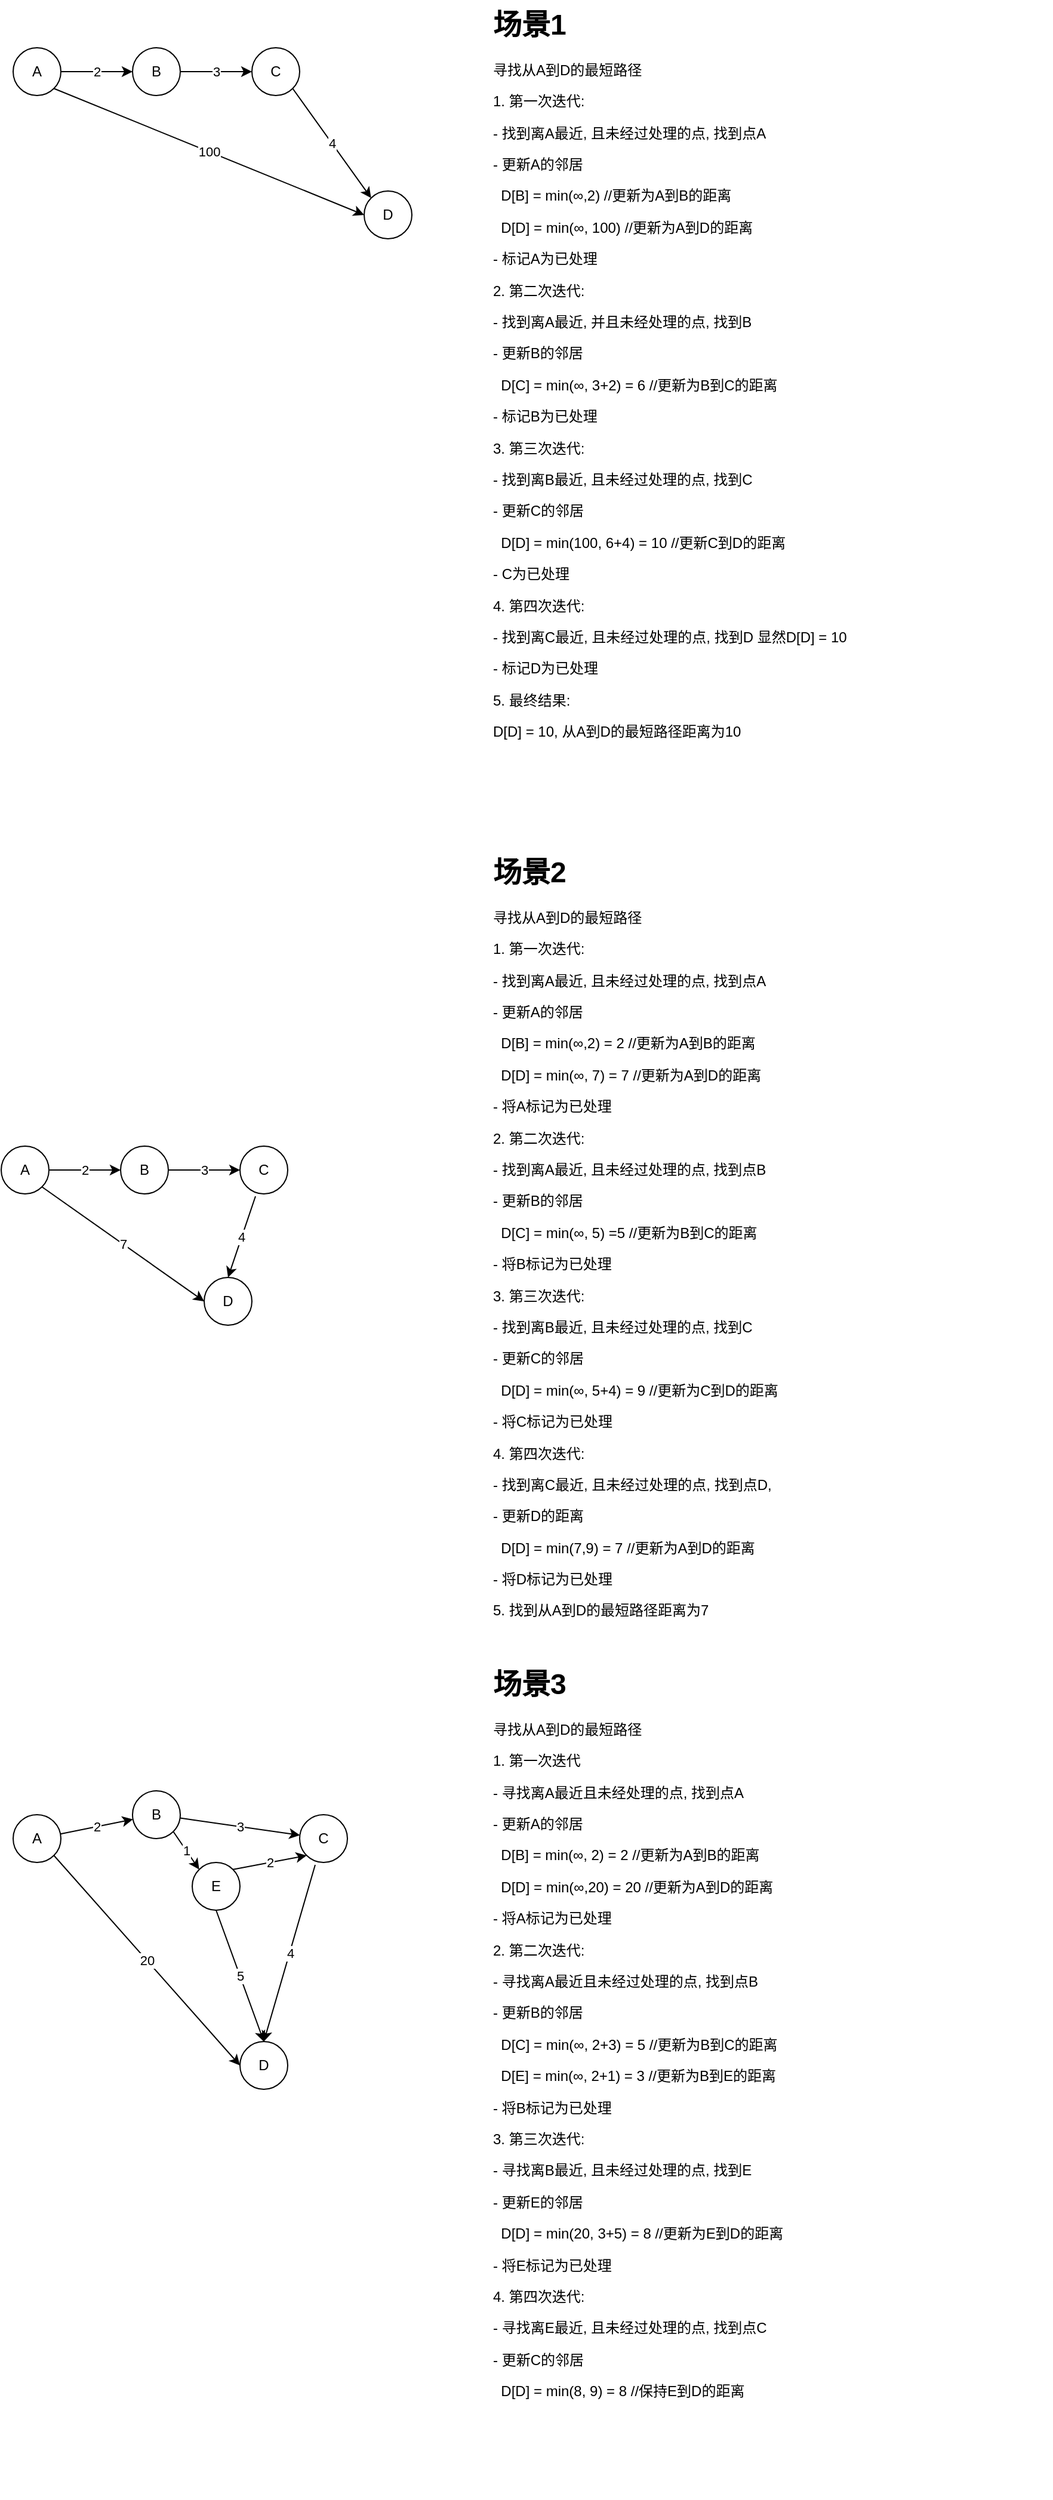 <mxfile version="24.3.1" type="github">
  <diagram name="第 1 页" id="ynSyun7Jrig-16OEIuBR">
    <mxGraphModel dx="1434" dy="738" grid="1" gridSize="10" guides="1" tooltips="1" connect="1" arrows="1" fold="1" page="1" pageScale="1" pageWidth="827" pageHeight="1169" math="0" shadow="0">
      <root>
        <mxCell id="0" />
        <mxCell id="1" parent="0" />
        <mxCell id="Uyb-lCwGTTEA9483NnbG-32" value="2" style="edgeStyle=none;rounded=0;orthogonalLoop=1;jettySize=auto;html=1;exitX=1;exitY=0.5;exitDx=0;exitDy=0;" edge="1" parent="1" source="Uyb-lCwGTTEA9483NnbG-28" target="Uyb-lCwGTTEA9483NnbG-29">
          <mxGeometry relative="1" as="geometry" />
        </mxCell>
        <mxCell id="Uyb-lCwGTTEA9483NnbG-35" value="100" style="edgeStyle=none;rounded=0;orthogonalLoop=1;jettySize=auto;html=1;exitX=1;exitY=1;exitDx=0;exitDy=0;entryX=0;entryY=0.5;entryDx=0;entryDy=0;" edge="1" parent="1" source="Uyb-lCwGTTEA9483NnbG-28" target="Uyb-lCwGTTEA9483NnbG-31">
          <mxGeometry relative="1" as="geometry" />
        </mxCell>
        <mxCell id="Uyb-lCwGTTEA9483NnbG-28" value="A" style="ellipse;whiteSpace=wrap;html=1;aspect=fixed;" vertex="1" parent="1">
          <mxGeometry x="100" y="110" width="40" height="40" as="geometry" />
        </mxCell>
        <mxCell id="Uyb-lCwGTTEA9483NnbG-33" value="3" style="edgeStyle=none;rounded=0;orthogonalLoop=1;jettySize=auto;html=1;exitX=1;exitY=0.5;exitDx=0;exitDy=0;entryX=0;entryY=0.5;entryDx=0;entryDy=0;" edge="1" parent="1" source="Uyb-lCwGTTEA9483NnbG-29" target="Uyb-lCwGTTEA9483NnbG-30">
          <mxGeometry relative="1" as="geometry" />
        </mxCell>
        <mxCell id="Uyb-lCwGTTEA9483NnbG-29" value="B" style="ellipse;whiteSpace=wrap;html=1;aspect=fixed;" vertex="1" parent="1">
          <mxGeometry x="200" y="110" width="40" height="40" as="geometry" />
        </mxCell>
        <mxCell id="Uyb-lCwGTTEA9483NnbG-34" value="4" style="edgeStyle=none;rounded=0;orthogonalLoop=1;jettySize=auto;html=1;exitX=1;exitY=1;exitDx=0;exitDy=0;entryX=0;entryY=0;entryDx=0;entryDy=0;" edge="1" parent="1" source="Uyb-lCwGTTEA9483NnbG-30" target="Uyb-lCwGTTEA9483NnbG-31">
          <mxGeometry relative="1" as="geometry" />
        </mxCell>
        <mxCell id="Uyb-lCwGTTEA9483NnbG-30" value="C" style="ellipse;whiteSpace=wrap;html=1;aspect=fixed;" vertex="1" parent="1">
          <mxGeometry x="300" y="110" width="40" height="40" as="geometry" />
        </mxCell>
        <mxCell id="Uyb-lCwGTTEA9483NnbG-31" value="D" style="ellipse;whiteSpace=wrap;html=1;aspect=fixed;" vertex="1" parent="1">
          <mxGeometry x="394" y="230" width="40" height="40" as="geometry" />
        </mxCell>
        <mxCell id="Uyb-lCwGTTEA9483NnbG-44" value="&lt;h1 style=&quot;margin-top: 0px;&quot;&gt;场景1&lt;/h1&gt;&lt;p&gt;寻找从A到D的最短路径&lt;/p&gt;&lt;p&gt;1. 第一次迭代:&lt;/p&gt;&lt;p&gt;- 找到离A最近, 且未经过处理的点, 找到点A&lt;/p&gt;&lt;p&gt;- 更新A的邻居&lt;/p&gt;&lt;p&gt;&amp;nbsp; D[B] = min(∞,2) //更新为A到B的距离&lt;/p&gt;&lt;p&gt;&amp;nbsp; D[D] = min(∞, 100) //更新为A到D的距离&lt;/p&gt;&lt;p&gt;- 标记A为已处理&lt;/p&gt;&lt;p&gt;2. 第二次迭代:&lt;/p&gt;&lt;p&gt;- 找到离A最近, 并且未经处理的点, 找到B&lt;/p&gt;&lt;p&gt;- 更新B的邻居&lt;/p&gt;&lt;p&gt;&amp;nbsp; D[C] = min(∞, 3+2) = 6 //更新为B到C的距离&lt;/p&gt;&lt;p&gt;- 标记B为已处理&lt;/p&gt;&lt;p&gt;3. 第三次迭代:&lt;/p&gt;&lt;p&gt;- 找到离B最近, 且未经过处理的点, 找到C&lt;/p&gt;&lt;p&gt;- 更新C的邻居&lt;/p&gt;&lt;p&gt;&amp;nbsp; D[D] = min(100, 6+4) = 10 //更新C到D的距离&lt;/p&gt;&lt;p&gt;- C为已处理&lt;/p&gt;&lt;p&gt;4. 第四次迭代:&lt;/p&gt;&lt;p&gt;- 找到离C最近, 且未经过处理的点, 找到D 显然D[D] = 10&lt;/p&gt;&lt;p&gt;- 标记D为已处理&lt;/p&gt;&lt;p&gt;5. 最终结果:&lt;/p&gt;&lt;p&gt;D[D] = 10, 从A到D的最短路径距离为10&lt;/p&gt;&lt;p&gt;&lt;br&gt;&lt;/p&gt;" style="text;html=1;whiteSpace=wrap;overflow=hidden;rounded=0;" vertex="1" parent="1">
          <mxGeometry x="500" y="70" width="470" height="640" as="geometry" />
        </mxCell>
        <mxCell id="Uyb-lCwGTTEA9483NnbG-50" value="2" style="edgeStyle=none;rounded=0;orthogonalLoop=1;jettySize=auto;html=1;" edge="1" parent="1" source="Uyb-lCwGTTEA9483NnbG-46" target="Uyb-lCwGTTEA9483NnbG-47">
          <mxGeometry relative="1" as="geometry" />
        </mxCell>
        <mxCell id="Uyb-lCwGTTEA9483NnbG-53" value="7" style="edgeStyle=none;rounded=0;orthogonalLoop=1;jettySize=auto;html=1;exitX=1;exitY=1;exitDx=0;exitDy=0;entryX=0;entryY=0.5;entryDx=0;entryDy=0;" edge="1" parent="1" source="Uyb-lCwGTTEA9483NnbG-46" target="Uyb-lCwGTTEA9483NnbG-49">
          <mxGeometry relative="1" as="geometry" />
        </mxCell>
        <mxCell id="Uyb-lCwGTTEA9483NnbG-46" value="A" style="ellipse;whiteSpace=wrap;html=1;aspect=fixed;" vertex="1" parent="1">
          <mxGeometry x="90" y="1030" width="40" height="40" as="geometry" />
        </mxCell>
        <mxCell id="Uyb-lCwGTTEA9483NnbG-51" value="3" style="edgeStyle=none;rounded=0;orthogonalLoop=1;jettySize=auto;html=1;" edge="1" parent="1" source="Uyb-lCwGTTEA9483NnbG-47" target="Uyb-lCwGTTEA9483NnbG-48">
          <mxGeometry relative="1" as="geometry" />
        </mxCell>
        <mxCell id="Uyb-lCwGTTEA9483NnbG-47" value="B" style="ellipse;whiteSpace=wrap;html=1;aspect=fixed;" vertex="1" parent="1">
          <mxGeometry x="190" y="1030" width="40" height="40" as="geometry" />
        </mxCell>
        <mxCell id="Uyb-lCwGTTEA9483NnbG-52" value="4" style="edgeStyle=none;rounded=0;orthogonalLoop=1;jettySize=auto;html=1;exitX=0.325;exitY=1.05;exitDx=0;exitDy=0;entryX=0.5;entryY=0;entryDx=0;entryDy=0;exitPerimeter=0;" edge="1" parent="1" source="Uyb-lCwGTTEA9483NnbG-48" target="Uyb-lCwGTTEA9483NnbG-49">
          <mxGeometry relative="1" as="geometry" />
        </mxCell>
        <mxCell id="Uyb-lCwGTTEA9483NnbG-48" value="C" style="ellipse;whiteSpace=wrap;html=1;aspect=fixed;" vertex="1" parent="1">
          <mxGeometry x="290" y="1030" width="40" height="40" as="geometry" />
        </mxCell>
        <mxCell id="Uyb-lCwGTTEA9483NnbG-49" value="D" style="ellipse;whiteSpace=wrap;html=1;aspect=fixed;" vertex="1" parent="1">
          <mxGeometry x="260" y="1140" width="40" height="40" as="geometry" />
        </mxCell>
        <mxCell id="Uyb-lCwGTTEA9483NnbG-55" value="&lt;h1 style=&quot;margin-top: 0px;&quot;&gt;场景2&lt;/h1&gt;&lt;p&gt;寻找从A到D的最短路径&lt;/p&gt;&lt;p&gt;1. 第一次迭代:&lt;/p&gt;&lt;p&gt;- 找到离A最近, 且未经过处理的点, 找到点A&lt;/p&gt;&lt;p&gt;- 更新A的邻居&lt;/p&gt;&lt;p&gt;&amp;nbsp; D[B] = min(∞,2) = 2 //更新为A到B的距离&lt;/p&gt;&lt;p&gt;&amp;nbsp; D[D] = min(∞, 7) = 7 //更新为A到D的距离&lt;/p&gt;&lt;p&gt;- 将A标记为已处理&lt;/p&gt;&lt;p&gt;2. 第二次迭代:&lt;/p&gt;&lt;p&gt;- 找到离A最近, 且未经过处理的点, 找到点B&lt;/p&gt;&lt;p&gt;- 更新B的邻居&lt;/p&gt;&lt;p&gt;&amp;nbsp; D[C] = min(∞, 5) =5 //更新为B到C的距离&lt;/p&gt;&lt;p&gt;- 将B标记为已处理&lt;/p&gt;&lt;p&gt;3. 第三次迭代:&lt;/p&gt;&lt;p&gt;- 找到离B最近, 且未经过处理的点, 找到C&lt;/p&gt;&lt;p&gt;- 更新C的邻居&lt;/p&gt;&lt;p&gt;&amp;nbsp; D[D] = min(∞, 5+4) = 9 //更新为C到D的距离&lt;/p&gt;&lt;p&gt;- 将C标记为已处理&lt;/p&gt;&lt;p&gt;4. 第四次迭代:&lt;/p&gt;&lt;p&gt;- 找到离C最近, 且未经过处理的点, 找到点D,&lt;/p&gt;&lt;p&gt;- 更新D的距离&lt;/p&gt;&lt;p&gt;&amp;nbsp; D[D] = min(7,9) = 7 //更新为A到D的距离&lt;/p&gt;&lt;p&gt;- 将D标记为已处理&lt;/p&gt;&lt;p&gt;5. 找到从A到D的最短路径距离为7&lt;/p&gt;&lt;p&gt;&lt;br&gt;&lt;/p&gt;" style="text;html=1;whiteSpace=wrap;overflow=hidden;rounded=0;" vertex="1" parent="1">
          <mxGeometry x="500" y="780" width="470" height="700" as="geometry" />
        </mxCell>
        <mxCell id="Uyb-lCwGTTEA9483NnbG-56" value="2" style="edgeStyle=none;rounded=0;orthogonalLoop=1;jettySize=auto;html=1;" edge="1" parent="1" source="Uyb-lCwGTTEA9483NnbG-58" target="Uyb-lCwGTTEA9483NnbG-60">
          <mxGeometry relative="1" as="geometry" />
        </mxCell>
        <mxCell id="Uyb-lCwGTTEA9483NnbG-57" value="20" style="edgeStyle=none;rounded=0;orthogonalLoop=1;jettySize=auto;html=1;exitX=1;exitY=1;exitDx=0;exitDy=0;entryX=0;entryY=0.5;entryDx=0;entryDy=0;" edge="1" parent="1" source="Uyb-lCwGTTEA9483NnbG-58" target="Uyb-lCwGTTEA9483NnbG-63">
          <mxGeometry relative="1" as="geometry" />
        </mxCell>
        <mxCell id="Uyb-lCwGTTEA9483NnbG-58" value="A" style="ellipse;whiteSpace=wrap;html=1;aspect=fixed;" vertex="1" parent="1">
          <mxGeometry x="100" y="1590" width="40" height="40" as="geometry" />
        </mxCell>
        <mxCell id="Uyb-lCwGTTEA9483NnbG-59" value="3" style="edgeStyle=none;rounded=0;orthogonalLoop=1;jettySize=auto;html=1;" edge="1" parent="1" source="Uyb-lCwGTTEA9483NnbG-60" target="Uyb-lCwGTTEA9483NnbG-62">
          <mxGeometry relative="1" as="geometry" />
        </mxCell>
        <mxCell id="Uyb-lCwGTTEA9483NnbG-65" value="1" style="edgeStyle=none;rounded=0;orthogonalLoop=1;jettySize=auto;html=1;exitX=1;exitY=1;exitDx=0;exitDy=0;entryX=0;entryY=0;entryDx=0;entryDy=0;" edge="1" parent="1" source="Uyb-lCwGTTEA9483NnbG-60" target="Uyb-lCwGTTEA9483NnbG-64">
          <mxGeometry x="0.009" relative="1" as="geometry">
            <mxPoint as="offset" />
          </mxGeometry>
        </mxCell>
        <mxCell id="Uyb-lCwGTTEA9483NnbG-60" value="B" style="ellipse;whiteSpace=wrap;html=1;aspect=fixed;" vertex="1" parent="1">
          <mxGeometry x="200" y="1570" width="40" height="40" as="geometry" />
        </mxCell>
        <mxCell id="Uyb-lCwGTTEA9483NnbG-61" value="4" style="edgeStyle=none;rounded=0;orthogonalLoop=1;jettySize=auto;html=1;exitX=0.325;exitY=1.05;exitDx=0;exitDy=0;entryX=0.5;entryY=0;entryDx=0;entryDy=0;exitPerimeter=0;" edge="1" parent="1" source="Uyb-lCwGTTEA9483NnbG-62" target="Uyb-lCwGTTEA9483NnbG-63">
          <mxGeometry relative="1" as="geometry" />
        </mxCell>
        <mxCell id="Uyb-lCwGTTEA9483NnbG-62" value="C" style="ellipse;whiteSpace=wrap;html=1;aspect=fixed;" vertex="1" parent="1">
          <mxGeometry x="340" y="1590" width="40" height="40" as="geometry" />
        </mxCell>
        <mxCell id="Uyb-lCwGTTEA9483NnbG-63" value="D" style="ellipse;whiteSpace=wrap;html=1;aspect=fixed;" vertex="1" parent="1">
          <mxGeometry x="290" y="1780" width="40" height="40" as="geometry" />
        </mxCell>
        <mxCell id="Uyb-lCwGTTEA9483NnbG-66" value="5" style="edgeStyle=none;rounded=0;orthogonalLoop=1;jettySize=auto;html=1;exitX=0.5;exitY=1;exitDx=0;exitDy=0;entryX=0.5;entryY=0;entryDx=0;entryDy=0;" edge="1" parent="1" source="Uyb-lCwGTTEA9483NnbG-64" target="Uyb-lCwGTTEA9483NnbG-63">
          <mxGeometry x="0.008" relative="1" as="geometry">
            <mxPoint as="offset" />
          </mxGeometry>
        </mxCell>
        <mxCell id="Uyb-lCwGTTEA9483NnbG-68" value="2" style="edgeStyle=none;rounded=0;orthogonalLoop=1;jettySize=auto;html=1;exitX=1;exitY=0;exitDx=0;exitDy=0;entryX=0;entryY=1;entryDx=0;entryDy=0;" edge="1" parent="1" source="Uyb-lCwGTTEA9483NnbG-64" target="Uyb-lCwGTTEA9483NnbG-62">
          <mxGeometry relative="1" as="geometry" />
        </mxCell>
        <mxCell id="Uyb-lCwGTTEA9483NnbG-64" value="E" style="ellipse;whiteSpace=wrap;html=1;aspect=fixed;" vertex="1" parent="1">
          <mxGeometry x="250" y="1630" width="40" height="40" as="geometry" />
        </mxCell>
        <mxCell id="Uyb-lCwGTTEA9483NnbG-67" value="&lt;h1 style=&quot;margin-top: 0px;&quot;&gt;场景3&lt;/h1&gt;&lt;p&gt;寻找从A到D的最短路径&lt;/p&gt;&lt;p&gt;1. 第一次迭代&lt;/p&gt;&lt;p&gt;- 寻找离A最近且未经处理的点, 找到点A&lt;/p&gt;&lt;p&gt;- 更新A的邻居&lt;/p&gt;&lt;p&gt;&amp;nbsp; D[B] = min(∞, 2) = 2 //更新为A到B的距离&lt;/p&gt;&lt;p&gt;&amp;nbsp; D[D] = min(∞,20) = 20 //更新为A到D的距离&lt;/p&gt;&lt;p&gt;- 将A标记为已处理&lt;/p&gt;&lt;p&gt;2. 第二次迭代:&lt;/p&gt;&lt;p&gt;- 寻找离A最近且未经过处理的点, 找到点B&lt;/p&gt;&lt;p&gt;- 更新B的邻居&lt;/p&gt;&lt;p&gt;&amp;nbsp; D[C] = min(∞, 2+3) = 5 //更新为B到C的距离&lt;/p&gt;&lt;p&gt;&amp;nbsp; D[E] = min(∞, 2+1) = 3 //更新为B到E的距离&lt;/p&gt;&lt;p&gt;- 将B标记为已处理&lt;/p&gt;&lt;p&gt;3. 第三次迭代:&lt;/p&gt;&lt;p&gt;- 寻找离B最近, 且未经过处理的点, 找到E&lt;/p&gt;&lt;p&gt;- 更新E的邻居&lt;/p&gt;&lt;p&gt;&amp;nbsp; D[D] = min(20, 3+5) = 8 //更新为E到D的距离&lt;/p&gt;&lt;p&gt;- 将E标记为已处理&lt;/p&gt;&lt;p&gt;4. 第四次迭代:&lt;/p&gt;&lt;p&gt;- 寻找离E最近, 且未经过处理的点, 找到点C&lt;/p&gt;&lt;p&gt;- 更新C的邻居&lt;/p&gt;&lt;p&gt;&amp;nbsp; D[D] = min(8, 9) = 8 //保持E到D的距离&lt;/p&gt;&lt;p&gt;&lt;br&gt;&lt;/p&gt;" style="text;html=1;whiteSpace=wrap;overflow=hidden;rounded=0;" vertex="1" parent="1">
          <mxGeometry x="500" y="1460" width="470" height="700" as="geometry" />
        </mxCell>
      </root>
    </mxGraphModel>
  </diagram>
</mxfile>
